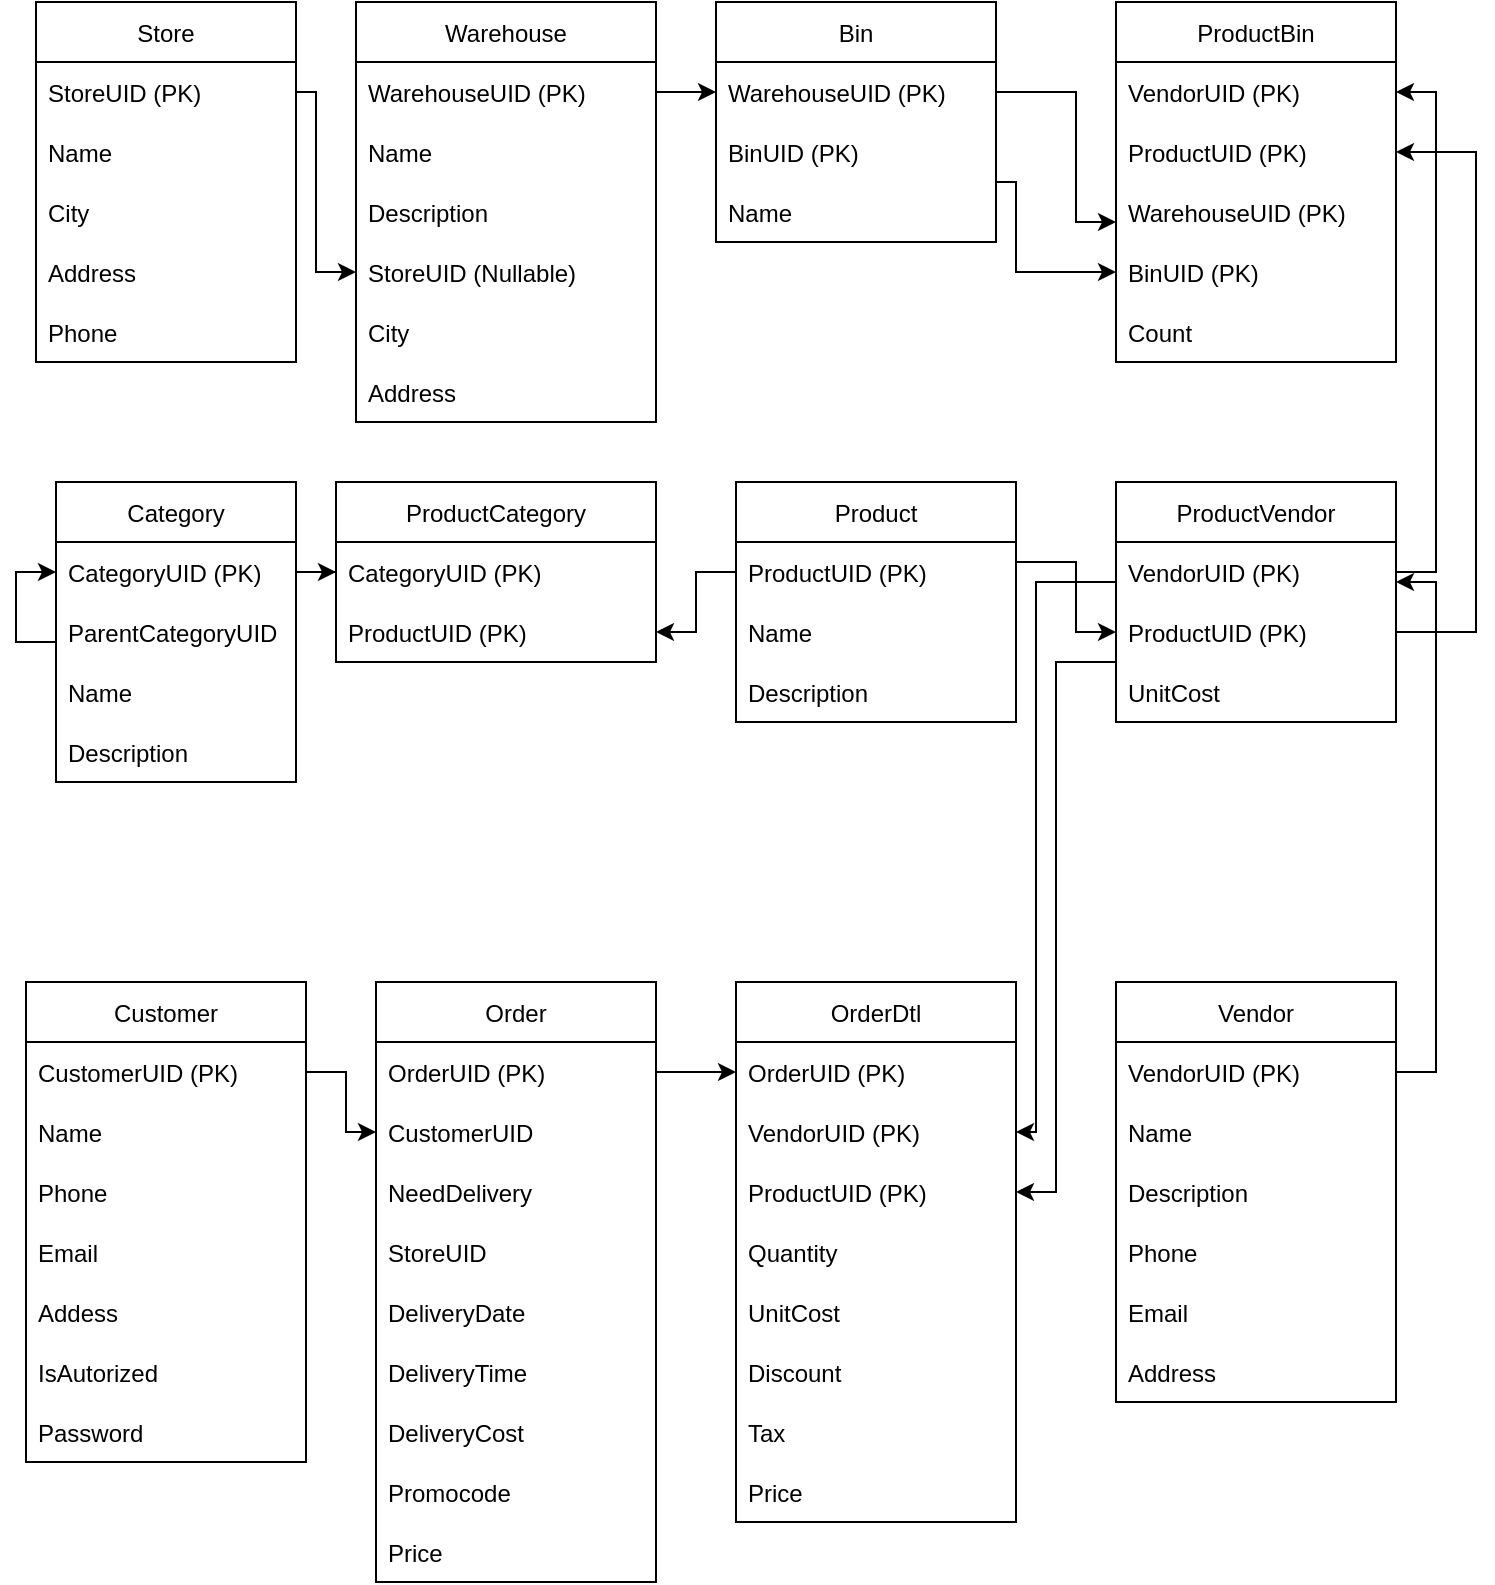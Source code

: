 <mxfile version="18.2.0" type="device"><diagram id="zD5h01yBq8zB6gmUEmWG" name="Database Diagram"><mxGraphModel dx="742" dy="438" grid="1" gridSize="10" guides="1" tooltips="1" connect="1" arrows="1" fold="1" page="1" pageScale="1" pageWidth="827" pageHeight="1169" math="0" shadow="0"><root><mxCell id="0"/><mxCell id="1" parent="0"/><mxCell id="oDtH0C66B-PwGog6sPxJ-1" value="Customer" style="swimlane;fontStyle=0;childLayout=stackLayout;horizontal=1;startSize=30;horizontalStack=0;resizeParent=1;resizeParentMax=0;resizeLast=0;collapsible=1;marginBottom=0;" vertex="1" parent="1"><mxGeometry x="15" y="520" width="140" height="240" as="geometry"/></mxCell><mxCell id="oDtH0C66B-PwGog6sPxJ-2" value="CustomerUID (PK)" style="text;strokeColor=none;fillColor=none;align=left;verticalAlign=middle;spacingLeft=4;spacingRight=4;overflow=hidden;points=[[0,0.5],[1,0.5]];portConstraint=eastwest;rotatable=0;" vertex="1" parent="oDtH0C66B-PwGog6sPxJ-1"><mxGeometry y="30" width="140" height="30" as="geometry"/></mxCell><mxCell id="oDtH0C66B-PwGog6sPxJ-3" value="Name" style="text;strokeColor=none;fillColor=none;align=left;verticalAlign=middle;spacingLeft=4;spacingRight=4;overflow=hidden;points=[[0,0.5],[1,0.5]];portConstraint=eastwest;rotatable=0;" vertex="1" parent="oDtH0C66B-PwGog6sPxJ-1"><mxGeometry y="60" width="140" height="30" as="geometry"/></mxCell><mxCell id="oDtH0C66B-PwGog6sPxJ-4" value="Phone" style="text;strokeColor=none;fillColor=none;align=left;verticalAlign=middle;spacingLeft=4;spacingRight=4;overflow=hidden;points=[[0,0.5],[1,0.5]];portConstraint=eastwest;rotatable=0;" vertex="1" parent="oDtH0C66B-PwGog6sPxJ-1"><mxGeometry y="90" width="140" height="30" as="geometry"/></mxCell><mxCell id="oDtH0C66B-PwGog6sPxJ-47" value="Email" style="text;strokeColor=none;fillColor=none;align=left;verticalAlign=middle;spacingLeft=4;spacingRight=4;overflow=hidden;points=[[0,0.5],[1,0.5]];portConstraint=eastwest;rotatable=0;" vertex="1" parent="oDtH0C66B-PwGog6sPxJ-1"><mxGeometry y="120" width="140" height="30" as="geometry"/></mxCell><mxCell id="oDtH0C66B-PwGog6sPxJ-49" value="Addess" style="text;strokeColor=none;fillColor=none;align=left;verticalAlign=middle;spacingLeft=4;spacingRight=4;overflow=hidden;points=[[0,0.5],[1,0.5]];portConstraint=eastwest;rotatable=0;" vertex="1" parent="oDtH0C66B-PwGog6sPxJ-1"><mxGeometry y="150" width="140" height="30" as="geometry"/></mxCell><mxCell id="oDtH0C66B-PwGog6sPxJ-102" value="IsAutorized" style="text;strokeColor=none;fillColor=none;align=left;verticalAlign=middle;spacingLeft=4;spacingRight=4;overflow=hidden;points=[[0,0.5],[1,0.5]];portConstraint=eastwest;rotatable=0;" vertex="1" parent="oDtH0C66B-PwGog6sPxJ-1"><mxGeometry y="180" width="140" height="30" as="geometry"/></mxCell><mxCell id="oDtH0C66B-PwGog6sPxJ-104" value="Password" style="text;strokeColor=none;fillColor=none;align=left;verticalAlign=middle;spacingLeft=4;spacingRight=4;overflow=hidden;points=[[0,0.5],[1,0.5]];portConstraint=eastwest;rotatable=0;" vertex="1" parent="oDtH0C66B-PwGog6sPxJ-1"><mxGeometry y="210" width="140" height="30" as="geometry"/></mxCell><mxCell id="oDtH0C66B-PwGog6sPxJ-5" value="Vendor" style="swimlane;fontStyle=0;childLayout=stackLayout;horizontal=1;startSize=30;horizontalStack=0;resizeParent=1;resizeParentMax=0;resizeLast=0;collapsible=1;marginBottom=0;" vertex="1" parent="1"><mxGeometry x="560" y="520" width="140" height="210" as="geometry"/></mxCell><mxCell id="oDtH0C66B-PwGog6sPxJ-6" value="VendorUID (PK)" style="text;strokeColor=none;fillColor=none;align=left;verticalAlign=middle;spacingLeft=4;spacingRight=4;overflow=hidden;points=[[0,0.5],[1,0.5]];portConstraint=eastwest;rotatable=0;" vertex="1" parent="oDtH0C66B-PwGog6sPxJ-5"><mxGeometry y="30" width="140" height="30" as="geometry"/></mxCell><mxCell id="oDtH0C66B-PwGog6sPxJ-36" value="Name" style="text;strokeColor=none;fillColor=none;align=left;verticalAlign=middle;spacingLeft=4;spacingRight=4;overflow=hidden;points=[[0,0.5],[1,0.5]];portConstraint=eastwest;rotatable=0;" vertex="1" parent="oDtH0C66B-PwGog6sPxJ-5"><mxGeometry y="60" width="140" height="30" as="geometry"/></mxCell><mxCell id="oDtH0C66B-PwGog6sPxJ-7" value="Description" style="text;strokeColor=none;fillColor=none;align=left;verticalAlign=middle;spacingLeft=4;spacingRight=4;overflow=hidden;points=[[0,0.5],[1,0.5]];portConstraint=eastwest;rotatable=0;" vertex="1" parent="oDtH0C66B-PwGog6sPxJ-5"><mxGeometry y="90" width="140" height="30" as="geometry"/></mxCell><mxCell id="oDtH0C66B-PwGog6sPxJ-8" value="Phone" style="text;strokeColor=none;fillColor=none;align=left;verticalAlign=middle;spacingLeft=4;spacingRight=4;overflow=hidden;points=[[0,0.5],[1,0.5]];portConstraint=eastwest;rotatable=0;" vertex="1" parent="oDtH0C66B-PwGog6sPxJ-5"><mxGeometry y="120" width="140" height="30" as="geometry"/></mxCell><mxCell id="oDtH0C66B-PwGog6sPxJ-39" value="Email" style="text;strokeColor=none;fillColor=none;align=left;verticalAlign=middle;spacingLeft=4;spacingRight=4;overflow=hidden;points=[[0,0.5],[1,0.5]];portConstraint=eastwest;rotatable=0;" vertex="1" parent="oDtH0C66B-PwGog6sPxJ-5"><mxGeometry y="150" width="140" height="30" as="geometry"/></mxCell><mxCell id="oDtH0C66B-PwGog6sPxJ-46" value="Address" style="text;strokeColor=none;fillColor=none;align=left;verticalAlign=middle;spacingLeft=4;spacingRight=4;overflow=hidden;points=[[0,0.5],[1,0.5]];portConstraint=eastwest;rotatable=0;" vertex="1" parent="oDtH0C66B-PwGog6sPxJ-5"><mxGeometry y="180" width="140" height="30" as="geometry"/></mxCell><mxCell id="oDtH0C66B-PwGog6sPxJ-9" value="Product" style="swimlane;fontStyle=0;childLayout=stackLayout;horizontal=1;startSize=30;horizontalStack=0;resizeParent=1;resizeParentMax=0;resizeLast=0;collapsible=1;marginBottom=0;" vertex="1" parent="1"><mxGeometry x="370" y="270" width="140" height="120" as="geometry"/></mxCell><mxCell id="oDtH0C66B-PwGog6sPxJ-10" value="ProductUID (PK)" style="text;strokeColor=none;fillColor=none;align=left;verticalAlign=middle;spacingLeft=4;spacingRight=4;overflow=hidden;points=[[0,0.5],[1,0.5]];portConstraint=eastwest;rotatable=0;" vertex="1" parent="oDtH0C66B-PwGog6sPxJ-9"><mxGeometry y="30" width="140" height="30" as="geometry"/></mxCell><mxCell id="oDtH0C66B-PwGog6sPxJ-11" value="Name" style="text;strokeColor=none;fillColor=none;align=left;verticalAlign=middle;spacingLeft=4;spacingRight=4;overflow=hidden;points=[[0,0.5],[1,0.5]];portConstraint=eastwest;rotatable=0;" vertex="1" parent="oDtH0C66B-PwGog6sPxJ-9"><mxGeometry y="60" width="140" height="30" as="geometry"/></mxCell><mxCell id="oDtH0C66B-PwGog6sPxJ-99" value="Description" style="text;strokeColor=none;fillColor=none;align=left;verticalAlign=middle;spacingLeft=4;spacingRight=4;overflow=hidden;points=[[0,0.5],[1,0.5]];portConstraint=eastwest;rotatable=0;" vertex="1" parent="oDtH0C66B-PwGog6sPxJ-9"><mxGeometry y="90" width="140" height="30" as="geometry"/></mxCell><mxCell id="oDtH0C66B-PwGog6sPxJ-13" value="Store" style="swimlane;fontStyle=0;childLayout=stackLayout;horizontal=1;startSize=30;horizontalStack=0;resizeParent=1;resizeParentMax=0;resizeLast=0;collapsible=1;marginBottom=0;" vertex="1" parent="1"><mxGeometry x="20" y="30" width="130" height="180" as="geometry"/></mxCell><mxCell id="oDtH0C66B-PwGog6sPxJ-14" value="StoreUID (PK)" style="text;strokeColor=none;fillColor=none;align=left;verticalAlign=middle;spacingLeft=4;spacingRight=4;overflow=hidden;points=[[0,0.5],[1,0.5]];portConstraint=eastwest;rotatable=0;" vertex="1" parent="oDtH0C66B-PwGog6sPxJ-13"><mxGeometry y="30" width="130" height="30" as="geometry"/></mxCell><mxCell id="oDtH0C66B-PwGog6sPxJ-15" value="Name" style="text;strokeColor=none;fillColor=none;align=left;verticalAlign=middle;spacingLeft=4;spacingRight=4;overflow=hidden;points=[[0,0.5],[1,0.5]];portConstraint=eastwest;rotatable=0;" vertex="1" parent="oDtH0C66B-PwGog6sPxJ-13"><mxGeometry y="60" width="130" height="30" as="geometry"/></mxCell><mxCell id="oDtH0C66B-PwGog6sPxJ-37" value="City" style="text;strokeColor=none;fillColor=none;align=left;verticalAlign=middle;spacingLeft=4;spacingRight=4;overflow=hidden;points=[[0,0.5],[1,0.5]];portConstraint=eastwest;rotatable=0;" vertex="1" parent="oDtH0C66B-PwGog6sPxJ-13"><mxGeometry y="90" width="130" height="30" as="geometry"/></mxCell><mxCell id="oDtH0C66B-PwGog6sPxJ-16" value="Address" style="text;strokeColor=none;fillColor=none;align=left;verticalAlign=middle;spacingLeft=4;spacingRight=4;overflow=hidden;points=[[0,0.5],[1,0.5]];portConstraint=eastwest;rotatable=0;" vertex="1" parent="oDtH0C66B-PwGog6sPxJ-13"><mxGeometry y="120" width="130" height="30" as="geometry"/></mxCell><mxCell id="oDtH0C66B-PwGog6sPxJ-25" value="Phone" style="text;strokeColor=none;fillColor=none;align=left;verticalAlign=middle;spacingLeft=4;spacingRight=4;overflow=hidden;points=[[0,0.5],[1,0.5]];portConstraint=eastwest;rotatable=0;" vertex="1" parent="oDtH0C66B-PwGog6sPxJ-13"><mxGeometry y="150" width="130" height="30" as="geometry"/></mxCell><mxCell id="oDtH0C66B-PwGog6sPxJ-17" value="Warehouse" style="swimlane;fontStyle=0;childLayout=stackLayout;horizontal=1;startSize=30;horizontalStack=0;resizeParent=1;resizeParentMax=0;resizeLast=0;collapsible=1;marginBottom=0;" vertex="1" parent="1"><mxGeometry x="180" y="30" width="150" height="210" as="geometry"/></mxCell><mxCell id="oDtH0C66B-PwGog6sPxJ-18" value="WarehouseUID (PK)" style="text;strokeColor=none;fillColor=none;align=left;verticalAlign=middle;spacingLeft=4;spacingRight=4;overflow=hidden;points=[[0,0.5],[1,0.5]];portConstraint=eastwest;rotatable=0;" vertex="1" parent="oDtH0C66B-PwGog6sPxJ-17"><mxGeometry y="30" width="150" height="30" as="geometry"/></mxCell><mxCell id="oDtH0C66B-PwGog6sPxJ-20" value="Name" style="text;strokeColor=none;fillColor=none;align=left;verticalAlign=middle;spacingLeft=4;spacingRight=4;overflow=hidden;points=[[0,0.5],[1,0.5]];portConstraint=eastwest;rotatable=0;" vertex="1" parent="oDtH0C66B-PwGog6sPxJ-17"><mxGeometry y="60" width="150" height="30" as="geometry"/></mxCell><mxCell id="oDtH0C66B-PwGog6sPxJ-19" value="Description" style="text;strokeColor=none;fillColor=none;align=left;verticalAlign=middle;spacingLeft=4;spacingRight=4;overflow=hidden;points=[[0,0.5],[1,0.5]];portConstraint=eastwest;rotatable=0;" vertex="1" parent="oDtH0C66B-PwGog6sPxJ-17"><mxGeometry y="90" width="150" height="30" as="geometry"/></mxCell><mxCell id="oDtH0C66B-PwGog6sPxJ-26" value="StoreUID (Nullable)" style="text;strokeColor=none;fillColor=none;align=left;verticalAlign=middle;spacingLeft=4;spacingRight=4;overflow=hidden;points=[[0,0.5],[1,0.5]];portConstraint=eastwest;rotatable=0;" vertex="1" parent="oDtH0C66B-PwGog6sPxJ-17"><mxGeometry y="120" width="150" height="30" as="geometry"/></mxCell><mxCell id="oDtH0C66B-PwGog6sPxJ-27" value="City" style="text;strokeColor=none;fillColor=none;align=left;verticalAlign=middle;spacingLeft=4;spacingRight=4;overflow=hidden;points=[[0,0.5],[1,0.5]];portConstraint=eastwest;rotatable=0;" vertex="1" parent="oDtH0C66B-PwGog6sPxJ-17"><mxGeometry y="150" width="150" height="30" as="geometry"/></mxCell><mxCell id="oDtH0C66B-PwGog6sPxJ-38" value="Address" style="text;strokeColor=none;fillColor=none;align=left;verticalAlign=middle;spacingLeft=4;spacingRight=4;overflow=hidden;points=[[0,0.5],[1,0.5]];portConstraint=eastwest;rotatable=0;" vertex="1" parent="oDtH0C66B-PwGog6sPxJ-17"><mxGeometry y="180" width="150" height="30" as="geometry"/></mxCell><mxCell id="oDtH0C66B-PwGog6sPxJ-21" value="Bin" style="swimlane;fontStyle=0;childLayout=stackLayout;horizontal=1;startSize=30;horizontalStack=0;resizeParent=1;resizeParentMax=0;resizeLast=0;collapsible=1;marginBottom=0;" vertex="1" parent="1"><mxGeometry x="360" y="30" width="140" height="120" as="geometry"/></mxCell><mxCell id="oDtH0C66B-PwGog6sPxJ-22" value="WarehouseUID (PK)" style="text;strokeColor=none;fillColor=none;align=left;verticalAlign=middle;spacingLeft=4;spacingRight=4;overflow=hidden;points=[[0,0.5],[1,0.5]];portConstraint=eastwest;rotatable=0;" vertex="1" parent="oDtH0C66B-PwGog6sPxJ-21"><mxGeometry y="30" width="140" height="30" as="geometry"/></mxCell><mxCell id="oDtH0C66B-PwGog6sPxJ-23" value="BinUID (PK)" style="text;strokeColor=none;fillColor=none;align=left;verticalAlign=middle;spacingLeft=4;spacingRight=4;overflow=hidden;points=[[0,0.5],[1,0.5]];portConstraint=eastwest;rotatable=0;" vertex="1" parent="oDtH0C66B-PwGog6sPxJ-21"><mxGeometry y="60" width="140" height="30" as="geometry"/></mxCell><mxCell id="oDtH0C66B-PwGog6sPxJ-24" value="Name" style="text;strokeColor=none;fillColor=none;align=left;verticalAlign=middle;spacingLeft=4;spacingRight=4;overflow=hidden;points=[[0,0.5],[1,0.5]];portConstraint=eastwest;rotatable=0;" vertex="1" parent="oDtH0C66B-PwGog6sPxJ-21"><mxGeometry y="90" width="140" height="30" as="geometry"/></mxCell><mxCell id="oDtH0C66B-PwGog6sPxJ-28" value="ProductBin" style="swimlane;fontStyle=0;childLayout=stackLayout;horizontal=1;startSize=30;horizontalStack=0;resizeParent=1;resizeParentMax=0;resizeLast=0;collapsible=1;marginBottom=0;" vertex="1" parent="1"><mxGeometry x="560" y="30" width="140" height="180" as="geometry"/></mxCell><mxCell id="oDtH0C66B-PwGog6sPxJ-31" value="VendorUID (PK)" style="text;strokeColor=none;fillColor=none;align=left;verticalAlign=middle;spacingLeft=4;spacingRight=4;overflow=hidden;points=[[0,0.5],[1,0.5]];portConstraint=eastwest;rotatable=0;" vertex="1" parent="oDtH0C66B-PwGog6sPxJ-28"><mxGeometry y="30" width="140" height="30" as="geometry"/></mxCell><mxCell id="oDtH0C66B-PwGog6sPxJ-115" value="ProductUID (PK)" style="text;strokeColor=none;fillColor=none;align=left;verticalAlign=middle;spacingLeft=4;spacingRight=4;overflow=hidden;points=[[0,0.5],[1,0.5]];portConstraint=eastwest;rotatable=0;" vertex="1" parent="oDtH0C66B-PwGog6sPxJ-28"><mxGeometry y="60" width="140" height="30" as="geometry"/></mxCell><mxCell id="oDtH0C66B-PwGog6sPxJ-29" value="WarehouseUID (PK)" style="text;strokeColor=none;fillColor=none;align=left;verticalAlign=middle;spacingLeft=4;spacingRight=4;overflow=hidden;points=[[0,0.5],[1,0.5]];portConstraint=eastwest;rotatable=0;" vertex="1" parent="oDtH0C66B-PwGog6sPxJ-28"><mxGeometry y="90" width="140" height="30" as="geometry"/></mxCell><mxCell id="oDtH0C66B-PwGog6sPxJ-30" value="BinUID (PK)" style="text;strokeColor=none;fillColor=none;align=left;verticalAlign=middle;spacingLeft=4;spacingRight=4;overflow=hidden;points=[[0,0.5],[1,0.5]];portConstraint=eastwest;rotatable=0;" vertex="1" parent="oDtH0C66B-PwGog6sPxJ-28"><mxGeometry y="120" width="140" height="30" as="geometry"/></mxCell><mxCell id="oDtH0C66B-PwGog6sPxJ-32" value="Count" style="text;strokeColor=none;fillColor=none;align=left;verticalAlign=middle;spacingLeft=4;spacingRight=4;overflow=hidden;points=[[0,0.5],[1,0.5]];portConstraint=eastwest;rotatable=0;" vertex="1" parent="oDtH0C66B-PwGog6sPxJ-28"><mxGeometry y="150" width="140" height="30" as="geometry"/></mxCell><mxCell id="oDtH0C66B-PwGog6sPxJ-40" value="Order" style="swimlane;fontStyle=0;childLayout=stackLayout;horizontal=1;startSize=30;horizontalStack=0;resizeParent=1;resizeParentMax=0;resizeLast=0;collapsible=1;marginBottom=0;" vertex="1" parent="1"><mxGeometry x="190" y="520" width="140" height="300" as="geometry"/></mxCell><mxCell id="oDtH0C66B-PwGog6sPxJ-41" value="OrderUID (PK)" style="text;strokeColor=none;fillColor=none;align=left;verticalAlign=middle;spacingLeft=4;spacingRight=4;overflow=hidden;points=[[0,0.5],[1,0.5]];portConstraint=eastwest;rotatable=0;" vertex="1" parent="oDtH0C66B-PwGog6sPxJ-40"><mxGeometry y="30" width="140" height="30" as="geometry"/></mxCell><mxCell id="oDtH0C66B-PwGog6sPxJ-61" value="CustomerUID" style="text;strokeColor=none;fillColor=none;align=left;verticalAlign=middle;spacingLeft=4;spacingRight=4;overflow=hidden;points=[[0,0.5],[1,0.5]];portConstraint=eastwest;rotatable=0;" vertex="1" parent="oDtH0C66B-PwGog6sPxJ-40"><mxGeometry y="60" width="140" height="30" as="geometry"/></mxCell><mxCell id="oDtH0C66B-PwGog6sPxJ-52" value="NeedDelivery" style="text;strokeColor=none;fillColor=none;align=left;verticalAlign=middle;spacingLeft=4;spacingRight=4;overflow=hidden;points=[[0,0.5],[1,0.5]];portConstraint=eastwest;rotatable=0;" vertex="1" parent="oDtH0C66B-PwGog6sPxJ-40"><mxGeometry y="90" width="140" height="30" as="geometry"/></mxCell><mxCell id="oDtH0C66B-PwGog6sPxJ-62" value="StoreUID" style="text;strokeColor=none;fillColor=none;align=left;verticalAlign=middle;spacingLeft=4;spacingRight=4;overflow=hidden;points=[[0,0.5],[1,0.5]];portConstraint=eastwest;rotatable=0;" vertex="1" parent="oDtH0C66B-PwGog6sPxJ-40"><mxGeometry y="120" width="140" height="30" as="geometry"/></mxCell><mxCell id="oDtH0C66B-PwGog6sPxJ-120" value="DeliveryDate" style="text;strokeColor=none;fillColor=none;align=left;verticalAlign=middle;spacingLeft=4;spacingRight=4;overflow=hidden;points=[[0,0.5],[1,0.5]];portConstraint=eastwest;rotatable=0;" vertex="1" parent="oDtH0C66B-PwGog6sPxJ-40"><mxGeometry y="150" width="140" height="30" as="geometry"/></mxCell><mxCell id="oDtH0C66B-PwGog6sPxJ-121" value="DeliveryTime" style="text;strokeColor=none;fillColor=none;align=left;verticalAlign=middle;spacingLeft=4;spacingRight=4;overflow=hidden;points=[[0,0.5],[1,0.5]];portConstraint=eastwest;rotatable=0;" vertex="1" parent="oDtH0C66B-PwGog6sPxJ-40"><mxGeometry y="180" width="140" height="30" as="geometry"/></mxCell><mxCell id="oDtH0C66B-PwGog6sPxJ-79" value="DeliveryCost" style="text;strokeColor=none;fillColor=none;align=left;verticalAlign=middle;spacingLeft=4;spacingRight=4;overflow=hidden;points=[[0,0.5],[1,0.5]];portConstraint=eastwest;rotatable=0;" vertex="1" parent="oDtH0C66B-PwGog6sPxJ-40"><mxGeometry y="210" width="140" height="30" as="geometry"/></mxCell><mxCell id="oDtH0C66B-PwGog6sPxJ-122" value="Promocode" style="text;strokeColor=none;fillColor=none;align=left;verticalAlign=middle;spacingLeft=4;spacingRight=4;overflow=hidden;points=[[0,0.5],[1,0.5]];portConstraint=eastwest;rotatable=0;" vertex="1" parent="oDtH0C66B-PwGog6sPxJ-40"><mxGeometry y="240" width="140" height="30" as="geometry"/></mxCell><mxCell id="oDtH0C66B-PwGog6sPxJ-44" value="Price" style="text;strokeColor=none;fillColor=none;align=left;verticalAlign=middle;spacingLeft=4;spacingRight=4;overflow=hidden;points=[[0,0.5],[1,0.5]];portConstraint=eastwest;rotatable=0;" vertex="1" parent="oDtH0C66B-PwGog6sPxJ-40"><mxGeometry y="270" width="140" height="30" as="geometry"/></mxCell><mxCell id="oDtH0C66B-PwGog6sPxJ-53" value="OrderDtl" style="swimlane;fontStyle=0;childLayout=stackLayout;horizontal=1;startSize=30;horizontalStack=0;resizeParent=1;resizeParentMax=0;resizeLast=0;collapsible=1;marginBottom=0;" vertex="1" parent="1"><mxGeometry x="370" y="520" width="140" height="270" as="geometry"/></mxCell><mxCell id="oDtH0C66B-PwGog6sPxJ-54" value="OrderUID (PK)" style="text;strokeColor=none;fillColor=none;align=left;verticalAlign=middle;spacingLeft=4;spacingRight=4;overflow=hidden;points=[[0,0.5],[1,0.5]];portConstraint=eastwest;rotatable=0;" vertex="1" parent="oDtH0C66B-PwGog6sPxJ-53"><mxGeometry y="30" width="140" height="30" as="geometry"/></mxCell><mxCell id="oDtH0C66B-PwGog6sPxJ-114" value="VendorUID (PK)" style="text;strokeColor=none;fillColor=none;align=left;verticalAlign=middle;spacingLeft=4;spacingRight=4;overflow=hidden;points=[[0,0.5],[1,0.5]];portConstraint=eastwest;rotatable=0;" vertex="1" parent="oDtH0C66B-PwGog6sPxJ-53"><mxGeometry y="60" width="140" height="30" as="geometry"/></mxCell><mxCell id="oDtH0C66B-PwGog6sPxJ-55" value="ProductUID (PK)" style="text;strokeColor=none;fillColor=none;align=left;verticalAlign=middle;spacingLeft=4;spacingRight=4;overflow=hidden;points=[[0,0.5],[1,0.5]];portConstraint=eastwest;rotatable=0;" vertex="1" parent="oDtH0C66B-PwGog6sPxJ-53"><mxGeometry y="90" width="140" height="30" as="geometry"/></mxCell><mxCell id="oDtH0C66B-PwGog6sPxJ-56" value="Quantity" style="text;strokeColor=none;fillColor=none;align=left;verticalAlign=middle;spacingLeft=4;spacingRight=4;overflow=hidden;points=[[0,0.5],[1,0.5]];portConstraint=eastwest;rotatable=0;" vertex="1" parent="oDtH0C66B-PwGog6sPxJ-53"><mxGeometry y="120" width="140" height="30" as="geometry"/></mxCell><mxCell id="oDtH0C66B-PwGog6sPxJ-57" value="UnitCost" style="text;strokeColor=none;fillColor=none;align=left;verticalAlign=middle;spacingLeft=4;spacingRight=4;overflow=hidden;points=[[0,0.5],[1,0.5]];portConstraint=eastwest;rotatable=0;" vertex="1" parent="oDtH0C66B-PwGog6sPxJ-53"><mxGeometry y="150" width="140" height="30" as="geometry"/></mxCell><mxCell id="oDtH0C66B-PwGog6sPxJ-58" value="Discount" style="text;strokeColor=none;fillColor=none;align=left;verticalAlign=middle;spacingLeft=4;spacingRight=4;overflow=hidden;points=[[0,0.5],[1,0.5]];portConstraint=eastwest;rotatable=0;" vertex="1" parent="oDtH0C66B-PwGog6sPxJ-53"><mxGeometry y="180" width="140" height="30" as="geometry"/></mxCell><mxCell id="oDtH0C66B-PwGog6sPxJ-59" value="Tax" style="text;strokeColor=none;fillColor=none;align=left;verticalAlign=middle;spacingLeft=4;spacingRight=4;overflow=hidden;points=[[0,0.5],[1,0.5]];portConstraint=eastwest;rotatable=0;" vertex="1" parent="oDtH0C66B-PwGog6sPxJ-53"><mxGeometry y="210" width="140" height="30" as="geometry"/></mxCell><mxCell id="oDtH0C66B-PwGog6sPxJ-78" value="Price" style="text;strokeColor=none;fillColor=none;align=left;verticalAlign=middle;spacingLeft=4;spacingRight=4;overflow=hidden;points=[[0,0.5],[1,0.5]];portConstraint=eastwest;rotatable=0;" vertex="1" parent="oDtH0C66B-PwGog6sPxJ-53"><mxGeometry y="240" width="140" height="30" as="geometry"/></mxCell><mxCell id="oDtH0C66B-PwGog6sPxJ-63" value="Category" style="swimlane;fontStyle=0;childLayout=stackLayout;horizontal=1;startSize=30;horizontalStack=0;resizeParent=1;resizeParentMax=0;resizeLast=0;collapsible=1;marginBottom=0;" vertex="1" parent="1"><mxGeometry x="30" y="270" width="120" height="150" as="geometry"/></mxCell><mxCell id="oDtH0C66B-PwGog6sPxJ-64" value="CategoryUID (PK)" style="text;strokeColor=none;fillColor=none;align=left;verticalAlign=middle;spacingLeft=4;spacingRight=4;overflow=hidden;points=[[0,0.5],[1,0.5]];portConstraint=eastwest;rotatable=0;" vertex="1" parent="oDtH0C66B-PwGog6sPxJ-63"><mxGeometry y="30" width="120" height="30" as="geometry"/></mxCell><mxCell id="oDtH0C66B-PwGog6sPxJ-71" value="ParentCategoryUID" style="text;strokeColor=none;fillColor=none;align=left;verticalAlign=middle;spacingLeft=4;spacingRight=4;overflow=hidden;points=[[0,0.5],[1,0.5]];portConstraint=eastwest;rotatable=0;" vertex="1" parent="oDtH0C66B-PwGog6sPxJ-63"><mxGeometry y="60" width="120" height="30" as="geometry"/></mxCell><mxCell id="oDtH0C66B-PwGog6sPxJ-65" value="Name" style="text;strokeColor=none;fillColor=none;align=left;verticalAlign=middle;spacingLeft=4;spacingRight=4;overflow=hidden;points=[[0,0.5],[1,0.5]];portConstraint=eastwest;rotatable=0;" vertex="1" parent="oDtH0C66B-PwGog6sPxJ-63"><mxGeometry y="90" width="120" height="30" as="geometry"/></mxCell><mxCell id="oDtH0C66B-PwGog6sPxJ-66" value="Description" style="text;strokeColor=none;fillColor=none;align=left;verticalAlign=middle;spacingLeft=4;spacingRight=4;overflow=hidden;points=[[0,0.5],[1,0.5]];portConstraint=eastwest;rotatable=0;" vertex="1" parent="oDtH0C66B-PwGog6sPxJ-63"><mxGeometry y="120" width="120" height="30" as="geometry"/></mxCell><mxCell id="oDtH0C66B-PwGog6sPxJ-72" value="ProductCategory" style="swimlane;fontStyle=0;childLayout=stackLayout;horizontal=1;startSize=30;horizontalStack=0;resizeParent=1;resizeParentMax=0;resizeLast=0;collapsible=1;marginBottom=0;" vertex="1" parent="1"><mxGeometry x="170" y="270" width="160" height="90" as="geometry"/></mxCell><mxCell id="oDtH0C66B-PwGog6sPxJ-73" value="CategoryUID (PK)" style="text;strokeColor=none;fillColor=none;align=left;verticalAlign=middle;spacingLeft=4;spacingRight=4;overflow=hidden;points=[[0,0.5],[1,0.5]];portConstraint=eastwest;rotatable=0;" vertex="1" parent="oDtH0C66B-PwGog6sPxJ-72"><mxGeometry y="30" width="160" height="30" as="geometry"/></mxCell><mxCell id="oDtH0C66B-PwGog6sPxJ-74" value="ProductUID (PK)" style="text;strokeColor=none;fillColor=none;align=left;verticalAlign=middle;spacingLeft=4;spacingRight=4;overflow=hidden;points=[[0,0.5],[1,0.5]];portConstraint=eastwest;rotatable=0;" vertex="1" parent="oDtH0C66B-PwGog6sPxJ-72"><mxGeometry y="60" width="160" height="30" as="geometry"/></mxCell><mxCell id="oDtH0C66B-PwGog6sPxJ-80" style="edgeStyle=orthogonalEdgeStyle;rounded=0;orthogonalLoop=1;jettySize=auto;html=1;entryX=0;entryY=0.5;entryDx=0;entryDy=0;" edge="1" parent="1" source="oDtH0C66B-PwGog6sPxJ-14" target="oDtH0C66B-PwGog6sPxJ-26"><mxGeometry relative="1" as="geometry"><Array as="points"><mxPoint x="160" y="75"/><mxPoint x="160" y="165"/></Array></mxGeometry></mxCell><mxCell id="oDtH0C66B-PwGog6sPxJ-81" value="" style="edgeStyle=orthogonalEdgeStyle;rounded=0;orthogonalLoop=1;jettySize=auto;html=1;entryX=0;entryY=0.5;entryDx=0;entryDy=0;" edge="1" parent="1" source="oDtH0C66B-PwGog6sPxJ-18" target="oDtH0C66B-PwGog6sPxJ-22"><mxGeometry relative="1" as="geometry"><Array as="points"><mxPoint x="350" y="75"/><mxPoint x="350" y="75"/></Array></mxGeometry></mxCell><mxCell id="oDtH0C66B-PwGog6sPxJ-84" value="" style="edgeStyle=orthogonalEdgeStyle;rounded=0;orthogonalLoop=1;jettySize=auto;html=1;entryX=0;entryY=0.5;entryDx=0;entryDy=0;" edge="1" parent="1" source="oDtH0C66B-PwGog6sPxJ-23" target="oDtH0C66B-PwGog6sPxJ-30"><mxGeometry relative="1" as="geometry"><Array as="points"><mxPoint x="510" y="120"/><mxPoint x="510" y="165"/></Array></mxGeometry></mxCell><mxCell id="oDtH0C66B-PwGog6sPxJ-83" style="edgeStyle=orthogonalEdgeStyle;rounded=0;orthogonalLoop=1;jettySize=auto;html=1;" edge="1" parent="1" source="oDtH0C66B-PwGog6sPxJ-22"><mxGeometry relative="1" as="geometry"><mxPoint x="560" y="140" as="targetPoint"/><Array as="points"><mxPoint x="540" y="75"/><mxPoint x="540" y="140"/><mxPoint x="560" y="140"/></Array></mxGeometry></mxCell><mxCell id="oDtH0C66B-PwGog6sPxJ-88" style="edgeStyle=orthogonalEdgeStyle;rounded=0;orthogonalLoop=1;jettySize=auto;html=1;entryX=1;entryY=0.5;entryDx=0;entryDy=0;" edge="1" parent="1" source="oDtH0C66B-PwGog6sPxJ-10" target="oDtH0C66B-PwGog6sPxJ-74"><mxGeometry relative="1" as="geometry"/></mxCell><mxCell id="oDtH0C66B-PwGog6sPxJ-91" value="" style="edgeStyle=orthogonalEdgeStyle;rounded=0;orthogonalLoop=1;jettySize=auto;html=1;entryX=0;entryY=0.5;entryDx=0;entryDy=0;" edge="1" parent="1" source="oDtH0C66B-PwGog6sPxJ-64" target="oDtH0C66B-PwGog6sPxJ-73"><mxGeometry relative="1" as="geometry"/></mxCell><mxCell id="oDtH0C66B-PwGog6sPxJ-94" style="edgeStyle=orthogonalEdgeStyle;rounded=0;orthogonalLoop=1;jettySize=auto;html=1;" edge="1" parent="1" target="oDtH0C66B-PwGog6sPxJ-64"><mxGeometry relative="1" as="geometry"><mxPoint x="30" y="350" as="sourcePoint"/><Array as="points"><mxPoint x="10" y="350"/><mxPoint x="10" y="315"/></Array></mxGeometry></mxCell><mxCell id="oDtH0C66B-PwGog6sPxJ-95" value="" style="edgeStyle=orthogonalEdgeStyle;rounded=0;orthogonalLoop=1;jettySize=auto;html=1;" edge="1" parent="1" source="oDtH0C66B-PwGog6sPxJ-2" target="oDtH0C66B-PwGog6sPxJ-61"><mxGeometry relative="1" as="geometry"/></mxCell><mxCell id="oDtH0C66B-PwGog6sPxJ-96" value="" style="edgeStyle=orthogonalEdgeStyle;rounded=0;orthogonalLoop=1;jettySize=auto;html=1;entryX=0;entryY=0.5;entryDx=0;entryDy=0;" edge="1" parent="1" source="oDtH0C66B-PwGog6sPxJ-41" target="oDtH0C66B-PwGog6sPxJ-54"><mxGeometry relative="1" as="geometry"/></mxCell><mxCell id="oDtH0C66B-PwGog6sPxJ-105" value="ProductVendor" style="swimlane;fontStyle=0;childLayout=stackLayout;horizontal=1;startSize=30;horizontalStack=0;resizeParent=1;resizeParentMax=0;resizeLast=0;collapsible=1;marginBottom=0;" vertex="1" parent="1"><mxGeometry x="560" y="270" width="140" height="120" as="geometry"/></mxCell><mxCell id="oDtH0C66B-PwGog6sPxJ-106" value="VendorUID (PK)" style="text;strokeColor=none;fillColor=none;align=left;verticalAlign=middle;spacingLeft=4;spacingRight=4;overflow=hidden;points=[[0,0.5],[1,0.5]];portConstraint=eastwest;rotatable=0;" vertex="1" parent="oDtH0C66B-PwGog6sPxJ-105"><mxGeometry y="30" width="140" height="30" as="geometry"/></mxCell><mxCell id="oDtH0C66B-PwGog6sPxJ-107" value="ProductUID (PK)" style="text;strokeColor=none;fillColor=none;align=left;verticalAlign=middle;spacingLeft=4;spacingRight=4;overflow=hidden;points=[[0,0.5],[1,0.5]];portConstraint=eastwest;rotatable=0;" vertex="1" parent="oDtH0C66B-PwGog6sPxJ-105"><mxGeometry y="60" width="140" height="30" as="geometry"/></mxCell><mxCell id="oDtH0C66B-PwGog6sPxJ-108" value="UnitCost" style="text;strokeColor=none;fillColor=none;align=left;verticalAlign=middle;spacingLeft=4;spacingRight=4;overflow=hidden;points=[[0,0.5],[1,0.5]];portConstraint=eastwest;rotatable=0;" vertex="1" parent="oDtH0C66B-PwGog6sPxJ-105"><mxGeometry y="90" width="140" height="30" as="geometry"/></mxCell><mxCell id="oDtH0C66B-PwGog6sPxJ-112" style="edgeStyle=orthogonalEdgeStyle;rounded=0;orthogonalLoop=1;jettySize=auto;html=1;" edge="1" parent="1" source="oDtH0C66B-PwGog6sPxJ-6"><mxGeometry relative="1" as="geometry"><mxPoint x="700" y="320" as="targetPoint"/><Array as="points"><mxPoint x="720" y="565"/><mxPoint x="720" y="320"/><mxPoint x="700" y="320"/></Array></mxGeometry></mxCell><mxCell id="oDtH0C66B-PwGog6sPxJ-113" style="edgeStyle=orthogonalEdgeStyle;rounded=0;orthogonalLoop=1;jettySize=auto;html=1;entryX=0;entryY=0.5;entryDx=0;entryDy=0;" edge="1" parent="1" source="oDtH0C66B-PwGog6sPxJ-10" target="oDtH0C66B-PwGog6sPxJ-107"><mxGeometry relative="1" as="geometry"><Array as="points"><mxPoint x="540" y="310"/><mxPoint x="540" y="345"/></Array></mxGeometry></mxCell><mxCell id="oDtH0C66B-PwGog6sPxJ-116" style="edgeStyle=orthogonalEdgeStyle;rounded=0;orthogonalLoop=1;jettySize=auto;html=1;entryX=1;entryY=0.5;entryDx=0;entryDy=0;" edge="1" parent="1" source="oDtH0C66B-PwGog6sPxJ-106" target="oDtH0C66B-PwGog6sPxJ-31"><mxGeometry relative="1" as="geometry"><Array as="points"><mxPoint x="720" y="315"/><mxPoint x="720" y="75"/></Array></mxGeometry></mxCell><mxCell id="oDtH0C66B-PwGog6sPxJ-117" style="edgeStyle=orthogonalEdgeStyle;rounded=0;orthogonalLoop=1;jettySize=auto;html=1;entryX=1;entryY=0.5;entryDx=0;entryDy=0;" edge="1" parent="1" source="oDtH0C66B-PwGog6sPxJ-107" target="oDtH0C66B-PwGog6sPxJ-115"><mxGeometry relative="1" as="geometry"><Array as="points"><mxPoint x="740" y="345"/><mxPoint x="740" y="105"/></Array></mxGeometry></mxCell><mxCell id="oDtH0C66B-PwGog6sPxJ-118" style="edgeStyle=orthogonalEdgeStyle;rounded=0;orthogonalLoop=1;jettySize=auto;html=1;" edge="1" parent="1" source="oDtH0C66B-PwGog6sPxJ-106" target="oDtH0C66B-PwGog6sPxJ-114"><mxGeometry relative="1" as="geometry"><Array as="points"><mxPoint x="520" y="320"/><mxPoint x="520" y="595"/></Array></mxGeometry></mxCell><mxCell id="oDtH0C66B-PwGog6sPxJ-119" style="edgeStyle=orthogonalEdgeStyle;rounded=0;orthogonalLoop=1;jettySize=auto;html=1;entryX=1;entryY=0.5;entryDx=0;entryDy=0;" edge="1" parent="1" source="oDtH0C66B-PwGog6sPxJ-107" target="oDtH0C66B-PwGog6sPxJ-55"><mxGeometry relative="1" as="geometry"><Array as="points"><mxPoint x="530" y="360"/><mxPoint x="530" y="625"/></Array></mxGeometry></mxCell></root></mxGraphModel></diagram></mxfile>